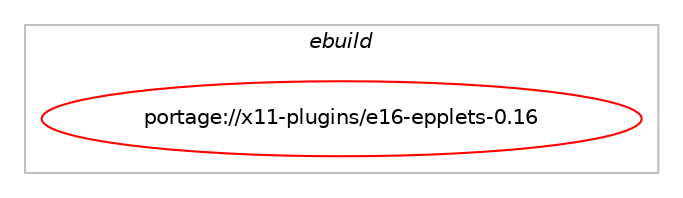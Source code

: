 digraph prolog {

# *************
# Graph options
# *************

newrank=true;
concentrate=true;
compound=true;
graph [rankdir=LR,fontname=Helvetica,fontsize=10,ranksep=1.5];#, ranksep=2.5, nodesep=0.2];
edge  [arrowhead=vee];
node  [fontname=Helvetica,fontsize=10];

# **********
# The ebuild
# **********

subgraph cluster_leftcol {
color=gray;
label=<<i>ebuild</i>>;
id [label="portage://x11-plugins/e16-epplets-0.16", color=red, width=4, href="../x11-plugins/e16-epplets-0.16.svg"];
}

# ****************
# The dependencies
# ****************

subgraph cluster_midcol {
color=gray;
label=<<i>dependencies</i>>;
subgraph cluster_compile {
fillcolor="#eeeeee";
style=filled;
label=<<i>compile</i>>;
# *** BEGIN UNKNOWN DEPENDENCY TYPE (TODO) ***
# id -> equal(use_conditional_group(positive,cdaudio,portage://x11-plugins/e16-epplets-0.16,[package_dependency(portage://x11-plugins/e16-epplets-0.16,install,no,media-libs,libcdaudio,none,[,,],[],[])]))
# *** END UNKNOWN DEPENDENCY TYPE (TODO) ***

# *** BEGIN UNKNOWN DEPENDENCY TYPE (TODO) ***
# id -> equal(use_conditional_group(positive,libgtop,portage://x11-plugins/e16-epplets-0.16,[package_dependency(portage://x11-plugins/e16-epplets-0.16,install,no,gnome-base,libgtop,none,[,,],[],[])]))
# *** END UNKNOWN DEPENDENCY TYPE (TODO) ***

# *** BEGIN UNKNOWN DEPENDENCY TYPE (TODO) ***
# id -> equal(use_conditional_group(positive,opengl,portage://x11-plugins/e16-epplets-0.16,[package_dependency(portage://x11-plugins/e16-epplets-0.16,install,no,media-libs,glu,none,[,,],[],[]),package_dependency(portage://x11-plugins/e16-epplets-0.16,install,no,media-libs,mesa,none,[,,],[],[use(enable(X),positive)])]))
# *** END UNKNOWN DEPENDENCY TYPE (TODO) ***

# *** BEGIN UNKNOWN DEPENDENCY TYPE (TODO) ***
# id -> equal(package_dependency(portage://x11-plugins/e16-epplets-0.16,install,no,media-libs,imlib2,greaterequal,[1.2.0,,,1.2.0],[],[]))
# *** END UNKNOWN DEPENDENCY TYPE (TODO) ***

# *** BEGIN UNKNOWN DEPENDENCY TYPE (TODO) ***
# id -> equal(package_dependency(portage://x11-plugins/e16-epplets-0.16,install,no,x11-base,xorg-proto,none,[,,],[],[]))
# *** END UNKNOWN DEPENDENCY TYPE (TODO) ***

# *** BEGIN UNKNOWN DEPENDENCY TYPE (TODO) ***
# id -> equal(package_dependency(portage://x11-plugins/e16-epplets-0.16,install,no,x11-libs,libX11,none,[,,],[],[]))
# *** END UNKNOWN DEPENDENCY TYPE (TODO) ***

# *** BEGIN UNKNOWN DEPENDENCY TYPE (TODO) ***
# id -> equal(package_dependency(portage://x11-plugins/e16-epplets-0.16,install,no,x11-libs,libXext,none,[,,],[],[]))
# *** END UNKNOWN DEPENDENCY TYPE (TODO) ***

# *** BEGIN UNKNOWN DEPENDENCY TYPE (TODO) ***
# id -> equal(package_dependency(portage://x11-plugins/e16-epplets-0.16,install,no,x11-wm,e16,none,[,,],[],[]))
# *** END UNKNOWN DEPENDENCY TYPE (TODO) ***

}
subgraph cluster_compileandrun {
fillcolor="#eeeeee";
style=filled;
label=<<i>compile and run</i>>;
}
subgraph cluster_run {
fillcolor="#eeeeee";
style=filled;
label=<<i>run</i>>;
# *** BEGIN UNKNOWN DEPENDENCY TYPE (TODO) ***
# id -> equal(use_conditional_group(positive,cdaudio,portage://x11-plugins/e16-epplets-0.16,[package_dependency(portage://x11-plugins/e16-epplets-0.16,run,no,media-libs,libcdaudio,none,[,,],[],[])]))
# *** END UNKNOWN DEPENDENCY TYPE (TODO) ***

# *** BEGIN UNKNOWN DEPENDENCY TYPE (TODO) ***
# id -> equal(use_conditional_group(positive,libgtop,portage://x11-plugins/e16-epplets-0.16,[package_dependency(portage://x11-plugins/e16-epplets-0.16,run,no,gnome-base,libgtop,none,[,,],[],[])]))
# *** END UNKNOWN DEPENDENCY TYPE (TODO) ***

# *** BEGIN UNKNOWN DEPENDENCY TYPE (TODO) ***
# id -> equal(use_conditional_group(positive,opengl,portage://x11-plugins/e16-epplets-0.16,[package_dependency(portage://x11-plugins/e16-epplets-0.16,run,no,media-libs,glu,none,[,,],[],[]),package_dependency(portage://x11-plugins/e16-epplets-0.16,run,no,media-libs,mesa,none,[,,],[],[use(enable(X),positive)])]))
# *** END UNKNOWN DEPENDENCY TYPE (TODO) ***

# *** BEGIN UNKNOWN DEPENDENCY TYPE (TODO) ***
# id -> equal(package_dependency(portage://x11-plugins/e16-epplets-0.16,run,no,media-libs,imlib2,greaterequal,[1.2.0,,,1.2.0],[],[]))
# *** END UNKNOWN DEPENDENCY TYPE (TODO) ***

# *** BEGIN UNKNOWN DEPENDENCY TYPE (TODO) ***
# id -> equal(package_dependency(portage://x11-plugins/e16-epplets-0.16,run,no,x11-libs,libX11,none,[,,],[],[]))
# *** END UNKNOWN DEPENDENCY TYPE (TODO) ***

# *** BEGIN UNKNOWN DEPENDENCY TYPE (TODO) ***
# id -> equal(package_dependency(portage://x11-plugins/e16-epplets-0.16,run,no,x11-libs,libXext,none,[,,],[],[]))
# *** END UNKNOWN DEPENDENCY TYPE (TODO) ***

# *** BEGIN UNKNOWN DEPENDENCY TYPE (TODO) ***
# id -> equal(package_dependency(portage://x11-plugins/e16-epplets-0.16,run,no,x11-wm,e16,none,[,,],[],[]))
# *** END UNKNOWN DEPENDENCY TYPE (TODO) ***

# *** BEGIN UNKNOWN DEPENDENCY TYPE (TODO) ***
# id -> equal(package_dependency(portage://x11-plugins/e16-epplets-0.16,run,weak,x11-plugins,epplets,none,[,,],[],[]))
# *** END UNKNOWN DEPENDENCY TYPE (TODO) ***

}
}

# **************
# The candidates
# **************

subgraph cluster_choices {
rank=same;
color=gray;
label=<<i>candidates</i>>;

}

}
